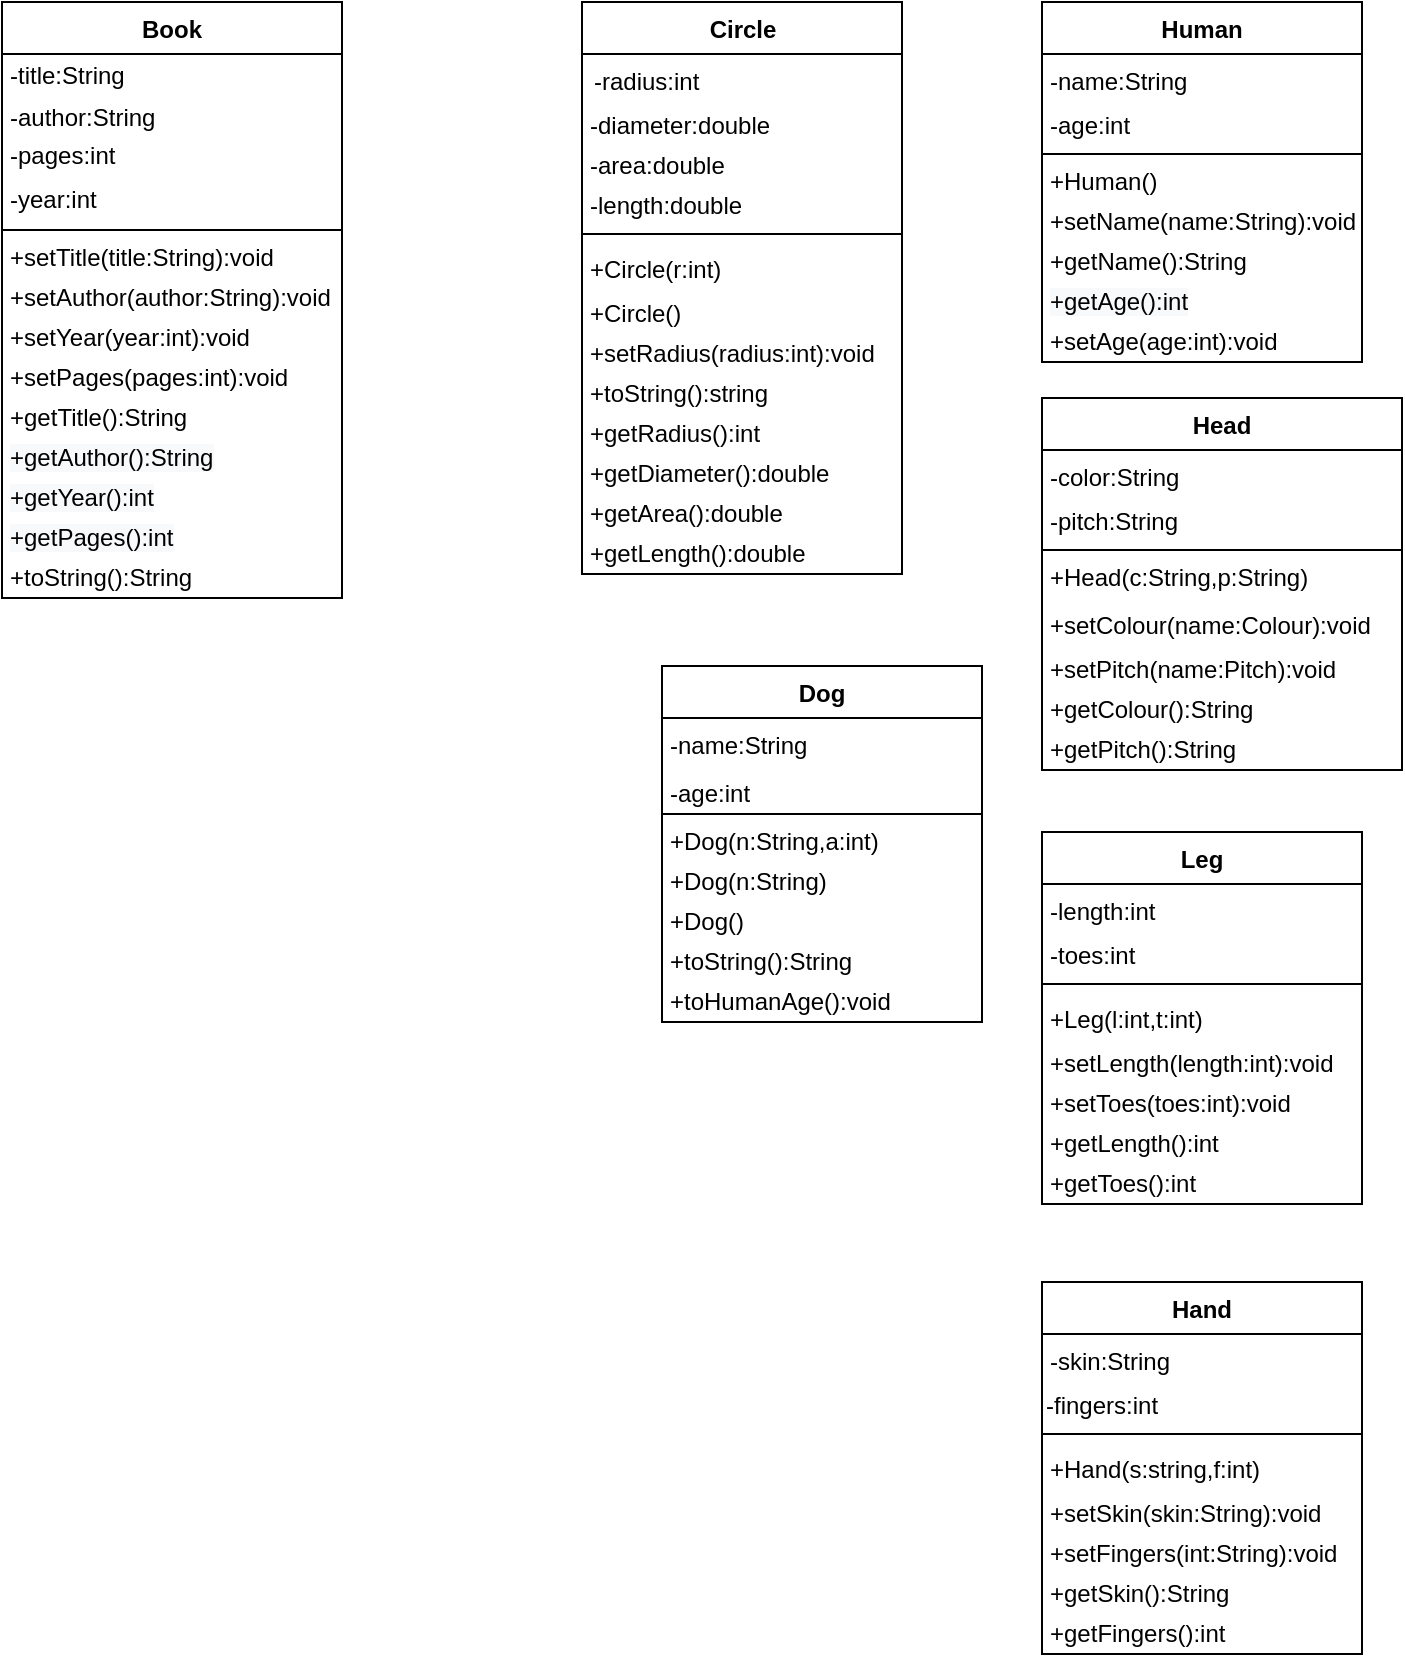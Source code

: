 <mxfile version="13.7.1" type="google"><diagram name="Page-1" id="c4acf3e9-155e-7222-9cf6-157b1a14988f"><mxGraphModel dx="998" dy="548" grid="1" gridSize="10" guides="1" tooltips="1" connect="1" arrows="1" fold="1" page="1" pageScale="1" pageWidth="850" pageHeight="1100" background="#ffffff" math="0" shadow="0"><root><mxCell id="0"/><mxCell id="1" parent="0"/><mxCell id="XMLd70JscdRoZ7AY4Oqh-55" value="Book" style="swimlane;fontStyle=1;align=center;verticalAlign=top;childLayout=stackLayout;horizontal=1;startSize=26;horizontalStack=0;resizeParent=1;resizeParentMax=0;resizeLast=0;collapsible=1;marginBottom=0;" parent="1" vertex="1"><mxGeometry x="110" y="40" width="170" height="298" as="geometry"/></mxCell><mxCell id="5d2195bd80daf111-6" value="-title:String" style="text;html=1;strokeColor=none;fillColor=none;align=left;verticalAlign=middle;spacingLeft=2;spacingRight=2;whiteSpace=wrap;overflow=hidden;rotatable=0;points=[[0,0.5],[1,0.5]];portConstraint=eastwest;" parent="XMLd70JscdRoZ7AY4Oqh-55" vertex="1"><mxGeometry y="26" width="170" height="22" as="geometry"/></mxCell><mxCell id="5d2195bd80daf111-7" value="-author:String" style="text;html=1;strokeColor=none;fillColor=none;align=left;verticalAlign=middle;spacingLeft=2;spacingRight=2;whiteSpace=wrap;overflow=hidden;rotatable=0;points=[[0,0.5],[1,0.5]];portConstraint=eastwest;" parent="XMLd70JscdRoZ7AY4Oqh-55" vertex="1"><mxGeometry y="48" width="170" height="18" as="geometry"/></mxCell><mxCell id="XMLd70JscdRoZ7AY4Oqh-4" value="-pages:int" style="text;html=1;strokeColor=none;fillColor=none;align=left;verticalAlign=middle;whiteSpace=wrap;rounded=0;spacingLeft=2;" parent="XMLd70JscdRoZ7AY4Oqh-55" vertex="1"><mxGeometry y="66" width="170" height="22" as="geometry"/></mxCell><mxCell id="XMLd70JscdRoZ7AY4Oqh-3" value="-year:int" style="text;html=1;strokeColor=none;fillColor=none;align=left;verticalAlign=middle;whiteSpace=wrap;rounded=0;spacingLeft=2;" parent="XMLd70JscdRoZ7AY4Oqh-55" vertex="1"><mxGeometry y="88" width="170" height="22" as="geometry"/></mxCell><mxCell id="XMLd70JscdRoZ7AY4Oqh-57" value="" style="line;strokeWidth=1;fillColor=none;align=left;verticalAlign=middle;spacingTop=-1;spacingLeft=3;spacingRight=3;rotatable=0;labelPosition=right;points=[];portConstraint=eastwest;" parent="XMLd70JscdRoZ7AY4Oqh-55" vertex="1"><mxGeometry y="110" width="170" height="8" as="geometry"/></mxCell><mxCell id="XMLd70JscdRoZ7AY4Oqh-6" value="+setTitle(title:String):void" style="text;html=1;strokeColor=none;fillColor=none;align=left;verticalAlign=middle;whiteSpace=wrap;rounded=0;spacingRight=2;spacingLeft=2;" parent="XMLd70JscdRoZ7AY4Oqh-55" vertex="1"><mxGeometry y="118" width="170" height="20" as="geometry"/></mxCell><mxCell id="XMLd70JscdRoZ7AY4Oqh-7" value="+setAuthor(author:String):void" style="text;html=1;strokeColor=none;fillColor=none;align=left;verticalAlign=middle;whiteSpace=wrap;rounded=0;spacingRight=2;spacingLeft=2;" parent="XMLd70JscdRoZ7AY4Oqh-55" vertex="1"><mxGeometry y="138" width="170" height="20" as="geometry"/></mxCell><mxCell id="XMLd70JscdRoZ7AY4Oqh-10" value="+setYear(year:int):void" style="text;html=1;strokeColor=none;fillColor=none;align=left;verticalAlign=middle;whiteSpace=wrap;rounded=0;spacingRight=2;spacingLeft=2;" parent="XMLd70JscdRoZ7AY4Oqh-55" vertex="1"><mxGeometry y="158" width="170" height="20" as="geometry"/></mxCell><mxCell id="XMLd70JscdRoZ7AY4Oqh-11" value="+setPages(pages:int):void" style="text;html=1;strokeColor=none;fillColor=none;align=left;verticalAlign=middle;whiteSpace=wrap;rounded=0;spacingRight=2;spacingLeft=2;" parent="XMLd70JscdRoZ7AY4Oqh-55" vertex="1"><mxGeometry y="178" width="170" height="20" as="geometry"/></mxCell><mxCell id="XMLd70JscdRoZ7AY4Oqh-12" value="+getTitle():String" style="text;html=1;strokeColor=none;fillColor=none;align=left;verticalAlign=middle;whiteSpace=wrap;rounded=0;spacingRight=2;spacingLeft=2;" parent="XMLd70JscdRoZ7AY4Oqh-55" vertex="1"><mxGeometry y="198" width="170" height="20" as="geometry"/></mxCell><mxCell id="XMLd70JscdRoZ7AY4Oqh-13" value="&lt;span style=&quot;color: rgb(0 , 0 , 0) ; font-family: &amp;#34;helvetica&amp;#34; ; font-size: 12px ; font-style: normal ; font-weight: 400 ; letter-spacing: normal ; text-indent: 0px ; text-transform: none ; word-spacing: 0px ; background-color: rgb(248 , 249 , 250) ; display: inline ; float: none&quot;&gt;+getAuthor():String&lt;/span&gt;" style="text;html=1;strokeColor=none;fillColor=none;align=left;verticalAlign=middle;whiteSpace=wrap;rounded=0;spacingRight=2;spacingLeft=2;" parent="XMLd70JscdRoZ7AY4Oqh-55" vertex="1"><mxGeometry y="218" width="170" height="20" as="geometry"/></mxCell><mxCell id="XMLd70JscdRoZ7AY4Oqh-14" value="&lt;span style=&quot;color: rgb(0 , 0 , 0) ; font-family: &amp;#34;helvetica&amp;#34; ; font-size: 12px ; font-style: normal ; font-weight: 400 ; letter-spacing: normal ; text-indent: 0px ; text-transform: none ; word-spacing: 0px ; background-color: rgb(248 , 249 , 250) ; display: inline ; float: none&quot;&gt;+getYear():int&lt;/span&gt;" style="text;html=1;strokeColor=none;fillColor=none;align=left;verticalAlign=middle;whiteSpace=wrap;rounded=0;spacingRight=2;spacingLeft=2;" parent="XMLd70JscdRoZ7AY4Oqh-55" vertex="1"><mxGeometry y="238" width="170" height="20" as="geometry"/></mxCell><mxCell id="XMLd70JscdRoZ7AY4Oqh-15" value="&lt;span style=&quot;color: rgb(0 , 0 , 0) ; font-family: &amp;#34;helvetica&amp;#34; ; font-size: 12px ; font-style: normal ; font-weight: 400 ; letter-spacing: normal ; text-indent: 0px ; text-transform: none ; word-spacing: 0px ; background-color: rgb(248 , 249 , 250) ; display: inline ; float: none&quot;&gt;+getPages():int&lt;/span&gt;" style="text;html=1;strokeColor=none;fillColor=none;align=left;verticalAlign=middle;whiteSpace=wrap;rounded=0;spacingRight=2;spacingLeft=2;" parent="XMLd70JscdRoZ7AY4Oqh-55" vertex="1"><mxGeometry y="258" width="170" height="20" as="geometry"/></mxCell><mxCell id="XMLd70JscdRoZ7AY4Oqh-16" value="+toString():String" style="text;html=1;strokeColor=none;fillColor=none;align=left;verticalAlign=middle;whiteSpace=wrap;rounded=0;spacingRight=2;spacingLeft=2;" parent="XMLd70JscdRoZ7AY4Oqh-55" vertex="1"><mxGeometry y="278" width="170" height="20" as="geometry"/></mxCell><mxCell id="XMLd70JscdRoZ7AY4Oqh-81" value="Circle" style="swimlane;fontStyle=1;align=center;verticalAlign=top;childLayout=stackLayout;horizontal=1;startSize=26;horizontalStack=0;resizeParent=1;resizeParentMax=0;resizeLast=0;collapsible=1;marginBottom=0;fillColor=none;gradientColor=none;html=1;" parent="1" vertex="1"><mxGeometry x="400" y="40" width="160" height="286" as="geometry"/></mxCell><mxCell id="XMLd70JscdRoZ7AY4Oqh-82" value="-radius:int" style="text;strokeColor=none;fillColor=none;align=left;verticalAlign=top;spacingLeft=4;spacingRight=4;overflow=hidden;rotatable=0;points=[[0,0.5],[1,0.5]];portConstraint=eastwest;" parent="XMLd70JscdRoZ7AY4Oqh-81" vertex="1"><mxGeometry y="26" width="160" height="26" as="geometry"/></mxCell><mxCell id="XMLd70JscdRoZ7AY4Oqh-85" value="-diameter:double" style="text;html=1;strokeColor=none;fillColor=none;align=left;verticalAlign=middle;whiteSpace=wrap;rounded=0;spacingLeft=2;" parent="XMLd70JscdRoZ7AY4Oqh-81" vertex="1"><mxGeometry y="52" width="160" height="20" as="geometry"/></mxCell><mxCell id="XMLd70JscdRoZ7AY4Oqh-86" value="-area:double" style="text;html=1;strokeColor=none;fillColor=none;align=left;verticalAlign=middle;whiteSpace=wrap;rounded=0;spacingLeft=2;" parent="XMLd70JscdRoZ7AY4Oqh-81" vertex="1"><mxGeometry y="72" width="160" height="20" as="geometry"/></mxCell><mxCell id="XMLd70JscdRoZ7AY4Oqh-87" value="-length:double" style="text;html=1;strokeColor=none;fillColor=none;align=left;verticalAlign=middle;whiteSpace=wrap;rounded=0;spacingLeft=2;" parent="XMLd70JscdRoZ7AY4Oqh-81" vertex="1"><mxGeometry y="92" width="160" height="20" as="geometry"/></mxCell><mxCell id="XMLd70JscdRoZ7AY4Oqh-83" value="" style="line;strokeWidth=1;fillColor=none;align=left;verticalAlign=middle;spacingTop=-1;spacingLeft=3;spacingRight=3;rotatable=0;labelPosition=right;points=[];portConstraint=eastwest;" parent="XMLd70JscdRoZ7AY4Oqh-81" vertex="1"><mxGeometry y="112" width="160" height="8" as="geometry"/></mxCell><mxCell id="XMLd70JscdRoZ7AY4Oqh-84" value="+Circle(r:int)" style="text;strokeColor=none;fillColor=none;align=left;verticalAlign=top;spacingLeft=2;spacingRight=4;overflow=hidden;rotatable=0;points=[[0,0.5],[1,0.5]];portConstraint=eastwest;" parent="XMLd70JscdRoZ7AY4Oqh-81" vertex="1"><mxGeometry y="120" width="160" height="26" as="geometry"/></mxCell><mxCell id="XMLd70JscdRoZ7AY4Oqh-88" value="+Circle()" style="text;html=1;strokeColor=none;fillColor=none;align=left;verticalAlign=middle;whiteSpace=wrap;rounded=0;spacingLeft=2;" parent="XMLd70JscdRoZ7AY4Oqh-81" vertex="1"><mxGeometry y="146" width="160" height="20" as="geometry"/></mxCell><mxCell id="XMLd70JscdRoZ7AY4Oqh-89" value="+setRadius(radius:int):void" style="text;html=1;strokeColor=none;fillColor=none;align=left;verticalAlign=middle;whiteSpace=wrap;rounded=0;spacingLeft=2;" parent="XMLd70JscdRoZ7AY4Oqh-81" vertex="1"><mxGeometry y="166" width="160" height="20" as="geometry"/></mxCell><mxCell id="XMLd70JscdRoZ7AY4Oqh-90" value="+toString():string" style="text;html=1;strokeColor=none;fillColor=none;align=left;verticalAlign=middle;whiteSpace=wrap;rounded=0;spacingLeft=2;" parent="XMLd70JscdRoZ7AY4Oqh-81" vertex="1"><mxGeometry y="186" width="160" height="20" as="geometry"/></mxCell><mxCell id="XMLd70JscdRoZ7AY4Oqh-91" value="+getRadius():int" style="text;html=1;strokeColor=none;fillColor=none;align=left;verticalAlign=middle;whiteSpace=wrap;rounded=0;spacingLeft=2;" parent="XMLd70JscdRoZ7AY4Oqh-81" vertex="1"><mxGeometry y="206" width="160" height="20" as="geometry"/></mxCell><mxCell id="XMLd70JscdRoZ7AY4Oqh-92" value="+getDiameter():double" style="text;html=1;strokeColor=none;fillColor=none;align=left;verticalAlign=middle;whiteSpace=wrap;rounded=0;spacingLeft=2;" parent="XMLd70JscdRoZ7AY4Oqh-81" vertex="1"><mxGeometry y="226" width="160" height="20" as="geometry"/></mxCell><mxCell id="XMLd70JscdRoZ7AY4Oqh-93" value="+getArea():double" style="text;html=1;strokeColor=none;fillColor=none;align=left;verticalAlign=middle;whiteSpace=wrap;rounded=0;spacingLeft=2;" parent="XMLd70JscdRoZ7AY4Oqh-81" vertex="1"><mxGeometry y="246" width="160" height="20" as="geometry"/></mxCell><mxCell id="XMLd70JscdRoZ7AY4Oqh-94" value="+getLength():double" style="text;html=1;strokeColor=none;fillColor=none;align=left;verticalAlign=middle;whiteSpace=wrap;rounded=0;spacingLeft=2;" parent="XMLd70JscdRoZ7AY4Oqh-81" vertex="1"><mxGeometry y="266" width="160" height="20" as="geometry"/></mxCell><mxCell id="V14CY4bPX0bjB1hsR6rR-1" value="Human" style="swimlane;fontStyle=1;align=center;verticalAlign=top;childLayout=stackLayout;horizontal=1;startSize=26;horizontalStack=0;resizeParent=1;resizeParentMax=0;resizeLast=0;collapsible=1;marginBottom=0;" parent="1" vertex="1"><mxGeometry x="630" y="40" width="160" height="180" as="geometry"/></mxCell><mxCell id="V14CY4bPX0bjB1hsR6rR-2" value="-name:String" style="text;strokeColor=none;fillColor=none;align=left;verticalAlign=top;spacingLeft=2;spacingRight=4;overflow=hidden;rotatable=0;points=[[0,0.5],[1,0.5]];portConstraint=eastwest;" parent="V14CY4bPX0bjB1hsR6rR-1" vertex="1"><mxGeometry y="26" width="160" height="26" as="geometry"/></mxCell><mxCell id="V14CY4bPX0bjB1hsR6rR-5" value="-age:int" style="text;html=1;strokeColor=none;fillColor=none;align=left;verticalAlign=middle;whiteSpace=wrap;rounded=0;spacingLeft=2;" parent="V14CY4bPX0bjB1hsR6rR-1" vertex="1"><mxGeometry y="52" width="160" height="20" as="geometry"/></mxCell><mxCell id="V14CY4bPX0bjB1hsR6rR-3" value="" style="line;strokeWidth=1;fillColor=none;align=left;verticalAlign=middle;spacingTop=-1;spacingLeft=3;spacingRight=3;rotatable=0;labelPosition=right;points=[];portConstraint=eastwest;" parent="V14CY4bPX0bjB1hsR6rR-1" vertex="1"><mxGeometry y="72" width="160" height="8" as="geometry"/></mxCell><mxCell id="V14CY4bPX0bjB1hsR6rR-35" value="+Human()" style="text;html=1;strokeColor=none;fillColor=none;align=left;verticalAlign=middle;whiteSpace=wrap;rounded=0;spacingLeft=2;" parent="V14CY4bPX0bjB1hsR6rR-1" vertex="1"><mxGeometry y="80" width="160" height="20" as="geometry"/></mxCell><mxCell id="XMLd70JscdRoZ7AY4Oqh-48" value="+setName(name:String):void" style="text;html=1;strokeColor=none;fillColor=none;align=left;verticalAlign=middle;whiteSpace=wrap;rounded=0;spacingRight=2;spacingLeft=2;" parent="V14CY4bPX0bjB1hsR6rR-1" vertex="1"><mxGeometry y="100" width="160" height="20" as="geometry"/></mxCell><mxCell id="XMLd70JscdRoZ7AY4Oqh-52" value="+getName():String" style="text;html=1;strokeColor=none;fillColor=none;align=left;verticalAlign=middle;whiteSpace=wrap;rounded=0;spacingRight=2;spacingLeft=2;" parent="V14CY4bPX0bjB1hsR6rR-1" vertex="1"><mxGeometry y="120" width="160" height="20" as="geometry"/></mxCell><mxCell id="XMLd70JscdRoZ7AY4Oqh-51" value="&lt;span style=&quot;color: rgb(0 , 0 , 0) ; font-family: &amp;#34;helvetica&amp;#34; ; font-size: 12px ; font-style: normal ; font-weight: 400 ; letter-spacing: normal ; text-indent: 0px ; text-transform: none ; word-spacing: 0px ; background-color: rgb(248 , 249 , 250) ; display: inline ; float: none&quot;&gt;+getAge():int&lt;/span&gt;" style="text;html=1;strokeColor=none;fillColor=none;align=left;verticalAlign=middle;whiteSpace=wrap;rounded=0;spacingRight=2;spacingLeft=2;" parent="V14CY4bPX0bjB1hsR6rR-1" vertex="1"><mxGeometry y="140" width="160" height="20" as="geometry"/></mxCell><mxCell id="XMLd70JscdRoZ7AY4Oqh-50" value="+setAge(age:int):void" style="text;html=1;strokeColor=none;fillColor=none;align=left;verticalAlign=middle;whiteSpace=wrap;rounded=0;spacingRight=2;spacingLeft=2;" parent="V14CY4bPX0bjB1hsR6rR-1" vertex="1"><mxGeometry y="160" width="160" height="20" as="geometry"/></mxCell><mxCell id="V14CY4bPX0bjB1hsR6rR-7" value="Head" style="swimlane;fontStyle=1;align=center;verticalAlign=top;childLayout=stackLayout;horizontal=1;startSize=26;horizontalStack=0;resizeParent=1;resizeParentMax=0;resizeLast=0;collapsible=1;marginBottom=0;" parent="1" vertex="1"><mxGeometry x="630" y="238" width="180" height="186" as="geometry"/></mxCell><mxCell id="V14CY4bPX0bjB1hsR6rR-8" value="-color:String" style="text;strokeColor=none;fillColor=none;align=left;verticalAlign=top;spacingLeft=2;spacingRight=4;overflow=hidden;rotatable=0;points=[[0,0.5],[1,0.5]];portConstraint=eastwest;" parent="V14CY4bPX0bjB1hsR6rR-7" vertex="1"><mxGeometry y="26" width="180" height="26" as="geometry"/></mxCell><mxCell id="V14CY4bPX0bjB1hsR6rR-11" value="-pitch:String" style="text;html=1;strokeColor=none;fillColor=none;align=left;verticalAlign=middle;whiteSpace=wrap;rounded=0;spacingLeft=2;" parent="V14CY4bPX0bjB1hsR6rR-7" vertex="1"><mxGeometry y="52" width="180" height="20" as="geometry"/></mxCell><mxCell id="V14CY4bPX0bjB1hsR6rR-9" value="" style="line;strokeWidth=1;fillColor=none;align=left;verticalAlign=middle;spacingTop=-1;spacingLeft=3;spacingRight=3;rotatable=0;labelPosition=right;points=[];portConstraint=eastwest;" parent="V14CY4bPX0bjB1hsR6rR-7" vertex="1"><mxGeometry y="72" width="180" height="8" as="geometry"/></mxCell><mxCell id="V14CY4bPX0bjB1hsR6rR-13" value="+Head(c:String,p:String)" style="text;html=1;strokeColor=none;fillColor=none;align=left;verticalAlign=middle;whiteSpace=wrap;rounded=0;spacingLeft=2;" parent="V14CY4bPX0bjB1hsR6rR-7" vertex="1"><mxGeometry y="80" width="180" height="20" as="geometry"/></mxCell><mxCell id="V14CY4bPX0bjB1hsR6rR-10" value="+setColour(name:Colour):void" style="text;strokeColor=none;fillColor=none;align=left;verticalAlign=top;spacingLeft=2;spacingRight=4;overflow=hidden;rotatable=0;points=[[0,0.5],[1,0.5]];portConstraint=eastwest;" parent="V14CY4bPX0bjB1hsR6rR-7" vertex="1"><mxGeometry y="100" width="180" height="26" as="geometry"/></mxCell><mxCell id="V14CY4bPX0bjB1hsR6rR-12" value="+setPitch(name:Pitch):void" style="text;html=1;strokeColor=none;fillColor=none;align=left;verticalAlign=middle;whiteSpace=wrap;rounded=0;spacingLeft=2;" parent="V14CY4bPX0bjB1hsR6rR-7" vertex="1"><mxGeometry y="126" width="180" height="20" as="geometry"/></mxCell><mxCell id="V14CY4bPX0bjB1hsR6rR-14" value="+getColour():String" style="text;html=1;strokeColor=none;fillColor=none;align=left;verticalAlign=middle;whiteSpace=wrap;rounded=0;spacingLeft=2;" parent="V14CY4bPX0bjB1hsR6rR-7" vertex="1"><mxGeometry y="146" width="180" height="20" as="geometry"/></mxCell><mxCell id="V14CY4bPX0bjB1hsR6rR-15" value="+getPitch():String" style="text;html=1;strokeColor=none;fillColor=none;align=left;verticalAlign=middle;whiteSpace=wrap;rounded=0;spacingLeft=2;" parent="V14CY4bPX0bjB1hsR6rR-7" vertex="1"><mxGeometry y="166" width="180" height="20" as="geometry"/></mxCell><mxCell id="XMLd70JscdRoZ7AY4Oqh-40" value="Dog" style="swimlane;fontStyle=1;align=center;verticalAlign=top;childLayout=stackLayout;horizontal=1;startSize=26;horizontalStack=0;resizeParent=1;resizeParentMax=0;resizeLast=0;collapsible=1;marginBottom=0;" parent="1" vertex="1"><mxGeometry x="440" y="372" width="160" height="178" as="geometry"><mxRectangle x="300" y="40" width="60" height="26" as="alternateBounds"/></mxGeometry></mxCell><mxCell id="XMLd70JscdRoZ7AY4Oqh-44" value="-name:String" style="text;html=1;strokeColor=none;fillColor=none;align=left;verticalAlign=top;spacingLeft=2;spacingRight=2;whiteSpace=wrap;overflow=hidden;rotatable=0;points=[[0,0.5],[1,0.5]];portConstraint=eastwest;" parent="XMLd70JscdRoZ7AY4Oqh-40" vertex="1"><mxGeometry y="26" width="160" height="24" as="geometry"/></mxCell><mxCell id="XMLd70JscdRoZ7AY4Oqh-45" value="-age:int" style="text;html=1;strokeColor=none;fillColor=none;align=left;verticalAlign=top;spacingLeft=2;spacingRight=2;whiteSpace=wrap;overflow=hidden;rotatable=0;points=[[0,0.5],[1,0.5]];portConstraint=eastwest;" parent="XMLd70JscdRoZ7AY4Oqh-40" vertex="1"><mxGeometry y="50" width="160" height="20" as="geometry"/></mxCell><mxCell id="XMLd70JscdRoZ7AY4Oqh-42" value="" style="line;strokeWidth=1;fillColor=none;align=left;verticalAlign=middle;spacingTop=-1;spacingLeft=3;spacingRight=3;rotatable=0;labelPosition=right;points=[];portConstraint=eastwest;" parent="XMLd70JscdRoZ7AY4Oqh-40" vertex="1"><mxGeometry y="70" width="160" height="8" as="geometry"/></mxCell><mxCell id="XMLd70JscdRoZ7AY4Oqh-46" value="+Dog(n:String,a:int)" style="text;html=1;strokeColor=none;fillColor=none;align=left;verticalAlign=middle;whiteSpace=wrap;rounded=0;spacingRight=2;spacingLeft=2;" parent="XMLd70JscdRoZ7AY4Oqh-40" vertex="1"><mxGeometry y="78" width="160" height="20" as="geometry"/></mxCell><mxCell id="XMLd70JscdRoZ7AY4Oqh-47" value="+Dog(n:String)" style="text;html=1;strokeColor=none;fillColor=none;align=left;verticalAlign=middle;whiteSpace=wrap;rounded=0;spacingRight=2;spacingLeft=2;" parent="XMLd70JscdRoZ7AY4Oqh-40" vertex="1"><mxGeometry y="98" width="160" height="20" as="geometry"/></mxCell><mxCell id="XMLd70JscdRoZ7AY4Oqh-49" value="+Dog()" style="text;html=1;strokeColor=none;fillColor=none;align=left;verticalAlign=middle;whiteSpace=wrap;rounded=0;spacingRight=2;spacingLeft=2;" parent="XMLd70JscdRoZ7AY4Oqh-40" vertex="1"><mxGeometry y="118" width="160" height="20" as="geometry"/></mxCell><mxCell id="XMLd70JscdRoZ7AY4Oqh-54" value="+toString():String" style="text;html=1;strokeColor=none;fillColor=none;align=left;verticalAlign=middle;whiteSpace=wrap;rounded=0;spacingRight=2;spacingLeft=2;" parent="XMLd70JscdRoZ7AY4Oqh-40" vertex="1"><mxGeometry y="138" width="160" height="20" as="geometry"/></mxCell><mxCell id="XMLd70JscdRoZ7AY4Oqh-53" value="+toHumanAge():void" style="text;html=1;strokeColor=none;fillColor=none;align=left;verticalAlign=middle;whiteSpace=wrap;rounded=0;spacingRight=2;spacingLeft=2;" parent="XMLd70JscdRoZ7AY4Oqh-40" vertex="1"><mxGeometry y="158" width="160" height="20" as="geometry"/></mxCell><mxCell id="V14CY4bPX0bjB1hsR6rR-16" value="Leg" style="swimlane;fontStyle=1;align=center;verticalAlign=top;childLayout=stackLayout;horizontal=1;startSize=26;horizontalStack=0;resizeParent=1;resizeParentMax=0;resizeLast=0;collapsible=1;marginBottom=0;" parent="1" vertex="1"><mxGeometry x="630" y="455" width="160" height="186" as="geometry"/></mxCell><mxCell id="V14CY4bPX0bjB1hsR6rR-17" value="-length:int" style="text;strokeColor=none;fillColor=none;align=left;verticalAlign=top;spacingLeft=2;spacingRight=4;overflow=hidden;rotatable=0;points=[[0,0.5],[1,0.5]];portConstraint=eastwest;" parent="V14CY4bPX0bjB1hsR6rR-16" vertex="1"><mxGeometry y="26" width="160" height="26" as="geometry"/></mxCell><mxCell id="V14CY4bPX0bjB1hsR6rR-20" value="-toes:int" style="text;html=1;strokeColor=none;fillColor=none;align=left;verticalAlign=middle;whiteSpace=wrap;rounded=0;spacingLeft=2;" parent="V14CY4bPX0bjB1hsR6rR-16" vertex="1"><mxGeometry y="52" width="160" height="20" as="geometry"/></mxCell><mxCell id="V14CY4bPX0bjB1hsR6rR-18" value="" style="line;strokeWidth=1;fillColor=none;align=left;verticalAlign=middle;spacingTop=-1;spacingLeft=3;spacingRight=3;rotatable=0;labelPosition=right;points=[];portConstraint=eastwest;" parent="V14CY4bPX0bjB1hsR6rR-16" vertex="1"><mxGeometry y="72" width="160" height="8" as="geometry"/></mxCell><mxCell id="V14CY4bPX0bjB1hsR6rR-19" value="+Leg(l:int,t:int)" style="text;strokeColor=none;fillColor=none;align=left;verticalAlign=top;spacingLeft=2;spacingRight=4;overflow=hidden;rotatable=0;points=[[0,0.5],[1,0.5]];portConstraint=eastwest;" parent="V14CY4bPX0bjB1hsR6rR-16" vertex="1"><mxGeometry y="80" width="160" height="26" as="geometry"/></mxCell><mxCell id="V14CY4bPX0bjB1hsR6rR-21" value="+setLength(length:int):void" style="text;html=1;strokeColor=none;fillColor=none;align=left;verticalAlign=middle;whiteSpace=wrap;rounded=0;spacingLeft=2;" parent="V14CY4bPX0bjB1hsR6rR-16" vertex="1"><mxGeometry y="106" width="160" height="20" as="geometry"/></mxCell><mxCell id="V14CY4bPX0bjB1hsR6rR-22" value="+setToes(toes:int):void" style="text;html=1;strokeColor=none;fillColor=none;align=left;verticalAlign=middle;whiteSpace=wrap;rounded=0;spacingLeft=2;" parent="V14CY4bPX0bjB1hsR6rR-16" vertex="1"><mxGeometry y="126" width="160" height="20" as="geometry"/></mxCell><mxCell id="V14CY4bPX0bjB1hsR6rR-23" value="+getLength():int" style="text;html=1;strokeColor=none;fillColor=none;align=left;verticalAlign=middle;whiteSpace=wrap;rounded=0;spacingLeft=2;" parent="V14CY4bPX0bjB1hsR6rR-16" vertex="1"><mxGeometry y="146" width="160" height="20" as="geometry"/></mxCell><mxCell id="V14CY4bPX0bjB1hsR6rR-24" value="+getToes():int" style="text;html=1;strokeColor=none;fillColor=none;align=left;verticalAlign=middle;whiteSpace=wrap;rounded=0;spacingLeft=2;" parent="V14CY4bPX0bjB1hsR6rR-16" vertex="1"><mxGeometry y="166" width="160" height="20" as="geometry"/></mxCell><mxCell id="V14CY4bPX0bjB1hsR6rR-25" value="Hand" style="swimlane;fontStyle=1;align=center;verticalAlign=top;childLayout=stackLayout;horizontal=1;startSize=26;horizontalStack=0;resizeParent=1;resizeParentMax=0;resizeLast=0;collapsible=1;marginBottom=0;" parent="1" vertex="1"><mxGeometry x="630" y="680" width="160" height="186" as="geometry"/></mxCell><mxCell id="V14CY4bPX0bjB1hsR6rR-26" value="-skin:String" style="text;strokeColor=none;fillColor=none;align=left;verticalAlign=top;spacingLeft=2;spacingRight=4;overflow=hidden;rotatable=0;points=[[0,0.5],[1,0.5]];portConstraint=eastwest;" parent="V14CY4bPX0bjB1hsR6rR-25" vertex="1"><mxGeometry y="26" width="160" height="26" as="geometry"/></mxCell><mxCell id="V14CY4bPX0bjB1hsR6rR-29" value="-fingers:int" style="text;html=1;strokeColor=none;fillColor=none;align=left;verticalAlign=middle;whiteSpace=wrap;rounded=0;" parent="V14CY4bPX0bjB1hsR6rR-25" vertex="1"><mxGeometry y="52" width="160" height="20" as="geometry"/></mxCell><mxCell id="V14CY4bPX0bjB1hsR6rR-27" value="" style="line;strokeWidth=1;fillColor=none;align=left;verticalAlign=middle;spacingTop=-1;spacingLeft=3;spacingRight=3;rotatable=0;labelPosition=right;points=[];portConstraint=eastwest;" parent="V14CY4bPX0bjB1hsR6rR-25" vertex="1"><mxGeometry y="72" width="160" height="8" as="geometry"/></mxCell><mxCell id="V14CY4bPX0bjB1hsR6rR-28" value="+Hand(s:string,f:int)" style="text;strokeColor=none;fillColor=none;align=left;verticalAlign=top;spacingLeft=2;spacingRight=4;overflow=hidden;rotatable=0;points=[[0,0.5],[1,0.5]];portConstraint=eastwest;" parent="V14CY4bPX0bjB1hsR6rR-25" vertex="1"><mxGeometry y="80" width="160" height="26" as="geometry"/></mxCell><mxCell id="V14CY4bPX0bjB1hsR6rR-30" value="+setSkin(skin:String):void" style="text;html=1;strokeColor=none;fillColor=none;align=left;verticalAlign=middle;whiteSpace=wrap;rounded=0;spacingLeft=2;" parent="V14CY4bPX0bjB1hsR6rR-25" vertex="1"><mxGeometry y="106" width="160" height="20" as="geometry"/></mxCell><mxCell id="V14CY4bPX0bjB1hsR6rR-31" value="+setFingers(int:String):void" style="text;html=1;strokeColor=none;fillColor=none;align=left;verticalAlign=middle;whiteSpace=wrap;rounded=0;spacingLeft=2;" parent="V14CY4bPX0bjB1hsR6rR-25" vertex="1"><mxGeometry y="126" width="160" height="20" as="geometry"/></mxCell><mxCell id="V14CY4bPX0bjB1hsR6rR-33" value="+getSkin():String" style="text;html=1;strokeColor=none;fillColor=none;align=left;verticalAlign=middle;whiteSpace=wrap;rounded=0;spacingLeft=2;" parent="V14CY4bPX0bjB1hsR6rR-25" vertex="1"><mxGeometry y="146" width="160" height="20" as="geometry"/></mxCell><mxCell id="V14CY4bPX0bjB1hsR6rR-34" value="+getFingers():int" style="text;html=1;strokeColor=none;fillColor=none;align=left;verticalAlign=middle;whiteSpace=wrap;rounded=0;spacingLeft=2;" parent="V14CY4bPX0bjB1hsR6rR-25" vertex="1"><mxGeometry y="166" width="160" height="20" as="geometry"/></mxCell></root></mxGraphModel></diagram></mxfile>